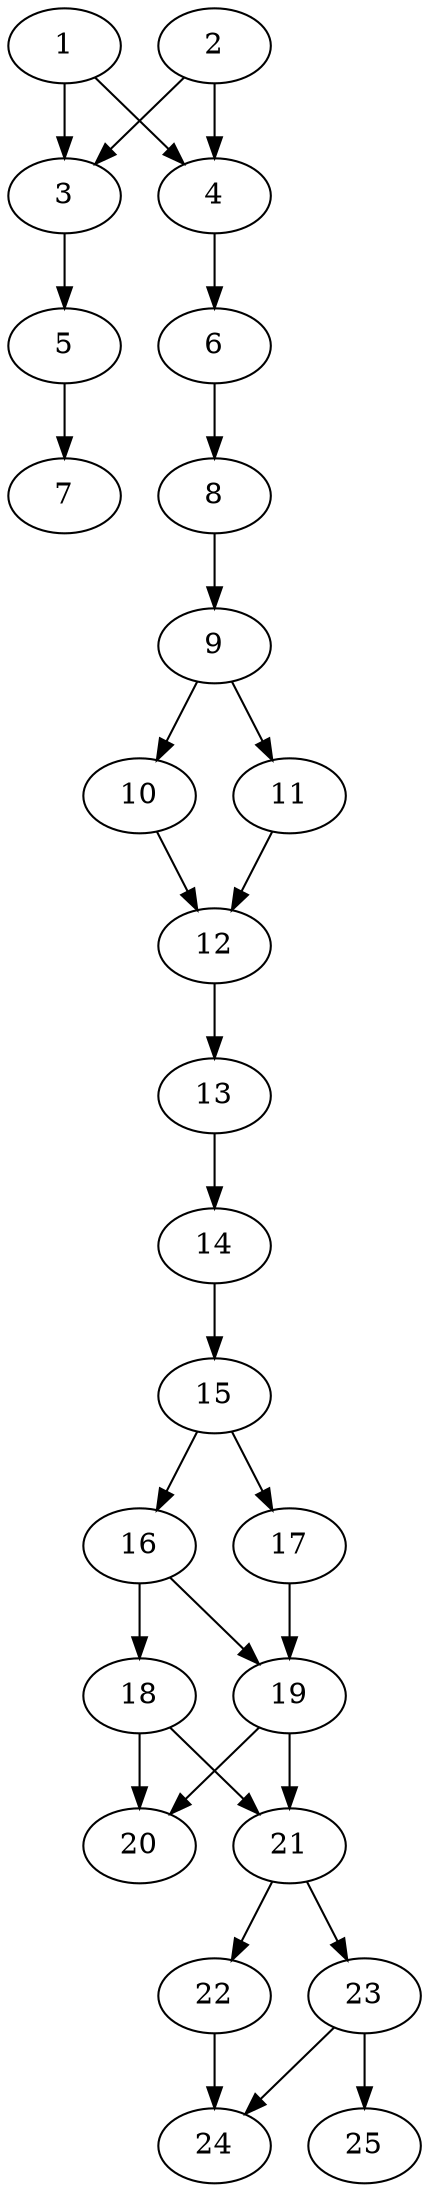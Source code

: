 // DAG automatically generated by daggen at Thu Oct  3 14:00:40 2019
// ./daggen --dot -n 25 --ccr 0.4 --fat 0.3 --regular 0.5 --density 0.6 --mindata 5242880 --maxdata 52428800 
digraph G {
  1 [size="56471040", alpha="0.01", expect_size="22588416"] 
  1 -> 3 [size ="22588416"]
  1 -> 4 [size ="22588416"]
  2 [size="119385600", alpha="0.19", expect_size="47754240"] 
  2 -> 3 [size ="47754240"]
  2 -> 4 [size ="47754240"]
  3 [size="62566400", alpha="0.19", expect_size="25026560"] 
  3 -> 5 [size ="25026560"]
  4 [size="26150400", alpha="0.09", expect_size="10460160"] 
  4 -> 6 [size ="10460160"]
  5 [size="79544320", alpha="0.08", expect_size="31817728"] 
  5 -> 7 [size ="31817728"]
  6 [size="69050880", alpha="0.03", expect_size="27620352"] 
  6 -> 8 [size ="27620352"]
  7 [size="22561280", alpha="0.13", expect_size="9024512"] 
  8 [size="14272000", alpha="0.02", expect_size="5708800"] 
  8 -> 9 [size ="5708800"]
  9 [size="40911360", alpha="0.15", expect_size="16364544"] 
  9 -> 10 [size ="16364544"]
  9 -> 11 [size ="16364544"]
  10 [size="103900160", alpha="0.10", expect_size="41560064"] 
  10 -> 12 [size ="41560064"]
  11 [size="72924160", alpha="0.00", expect_size="29169664"] 
  11 -> 12 [size ="29169664"]
  12 [size="78371840", alpha="0.15", expect_size="31348736"] 
  12 -> 13 [size ="31348736"]
  13 [size="74511360", alpha="0.18", expect_size="29804544"] 
  13 -> 14 [size ="29804544"]
  14 [size="66158080", alpha="0.11", expect_size="26463232"] 
  14 -> 15 [size ="26463232"]
  15 [size="121062400", alpha="0.05", expect_size="48424960"] 
  15 -> 16 [size ="48424960"]
  15 -> 17 [size ="48424960"]
  16 [size="48071680", alpha="0.14", expect_size="19228672"] 
  16 -> 18 [size ="19228672"]
  16 -> 19 [size ="19228672"]
  17 [size="68549120", alpha="0.16", expect_size="27419648"] 
  17 -> 19 [size ="27419648"]
  18 [size="28070400", alpha="0.04", expect_size="11228160"] 
  18 -> 20 [size ="11228160"]
  18 -> 21 [size ="11228160"]
  19 [size="40570880", alpha="0.17", expect_size="16228352"] 
  19 -> 20 [size ="16228352"]
  19 -> 21 [size ="16228352"]
  20 [size="129482240", alpha="0.05", expect_size="51792896"] 
  21 [size="73264640", alpha="0.19", expect_size="29305856"] 
  21 -> 22 [size ="29305856"]
  21 -> 23 [size ="29305856"]
  22 [size="73405440", alpha="0.12", expect_size="29362176"] 
  22 -> 24 [size ="29362176"]
  23 [size="46735360", alpha="0.13", expect_size="18694144"] 
  23 -> 24 [size ="18694144"]
  23 -> 25 [size ="18694144"]
  24 [size="34176000", alpha="0.16", expect_size="13670400"] 
  25 [size="99220480", alpha="0.10", expect_size="39688192"] 
}
